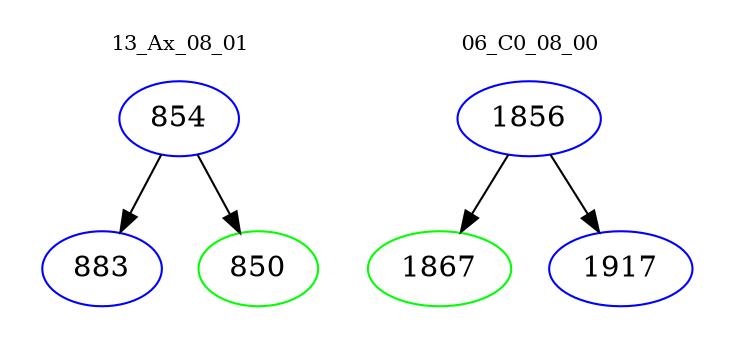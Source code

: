 digraph{
subgraph cluster_0 {
color = white
label = "13_Ax_08_01";
fontsize=10;
T0_854 [label="854", color="blue"]
T0_854 -> T0_883 [color="black"]
T0_883 [label="883", color="blue"]
T0_854 -> T0_850 [color="black"]
T0_850 [label="850", color="green"]
}
subgraph cluster_1 {
color = white
label = "06_C0_08_00";
fontsize=10;
T1_1856 [label="1856", color="blue"]
T1_1856 -> T1_1867 [color="black"]
T1_1867 [label="1867", color="green"]
T1_1856 -> T1_1917 [color="black"]
T1_1917 [label="1917", color="blue"]
}
}
